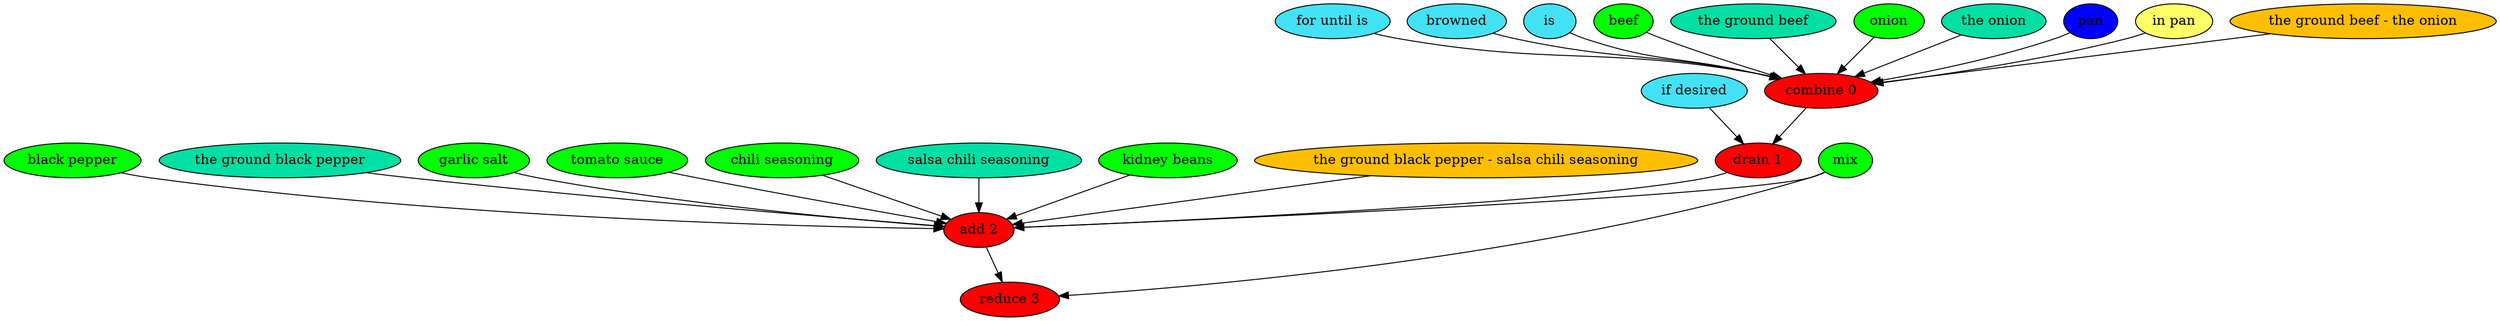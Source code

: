 digraph G {
"combine 0" [style=filled, fillcolor=red];
"for until is" [style=filled, fillcolor="#42e2f4"];
"for until is" -> "combine 0";
browned [style=filled, fillcolor="#42e2f4"];
browned -> "combine 0";
is [style=filled, fillcolor="#42e2f4"];
is -> "combine 0";
beef [style=filled, fillcolor=green];
beef -> "combine 0";
"the ground beef" [style=filled, fillcolor="#01DFA5"];
"the ground beef" -> "combine 0";
onion [style=filled, fillcolor=green];
onion -> "combine 0";
"the onion" [style=filled, fillcolor="#01DFA5"];
"the onion" -> "combine 0";
pan [style=filled, fillcolor="#0000ff"];
pan -> "combine 0";
"in pan" [style=filled, fillcolor="#ffff66"];
"in pan" -> "combine 0";
"the ground beef - the onion" [style=filled, fillcolor="#FFBF00"];
"the ground beef - the onion" -> "combine 0";
"drain 1" [style=filled, fillcolor=red];
"if desired" [style=filled, fillcolor="#42e2f4"];
"if desired" -> "drain 1";
"add 2" [style=filled, fillcolor=red];
"black pepper" [style=filled, fillcolor=green];
"black pepper" -> "add 2";
"the ground black pepper" [style=filled, fillcolor="#01DFA5"];
"the ground black pepper" -> "add 2";
"garlic salt" [style=filled, fillcolor=green];
"garlic salt" -> "add 2";
"tomato sauce" [style=filled, fillcolor=green];
"tomato sauce" -> "add 2";
mix [style=filled, fillcolor=green];
mix -> "add 2";
"chili seasoning" [style=filled, fillcolor=green];
"chili seasoning" -> "add 2";
"salsa chili seasoning" [style=filled, fillcolor="#01DFA5"];
"salsa chili seasoning" -> "add 2";
"kidney beans" [style=filled, fillcolor=green];
"kidney beans" -> "add 2";
"the ground black pepper - salsa chili seasoning" [style=filled, fillcolor="#FFBF00"];
"the ground black pepper - salsa chili seasoning" -> "add 2";
"reduce 3" [style=filled, fillcolor=red];
mix [style=filled, fillcolor=green];
mix -> "reduce 3";
"combine 0" -> "drain 1";
"drain 1" -> "add 2";
"add 2" -> "reduce 3";
}
